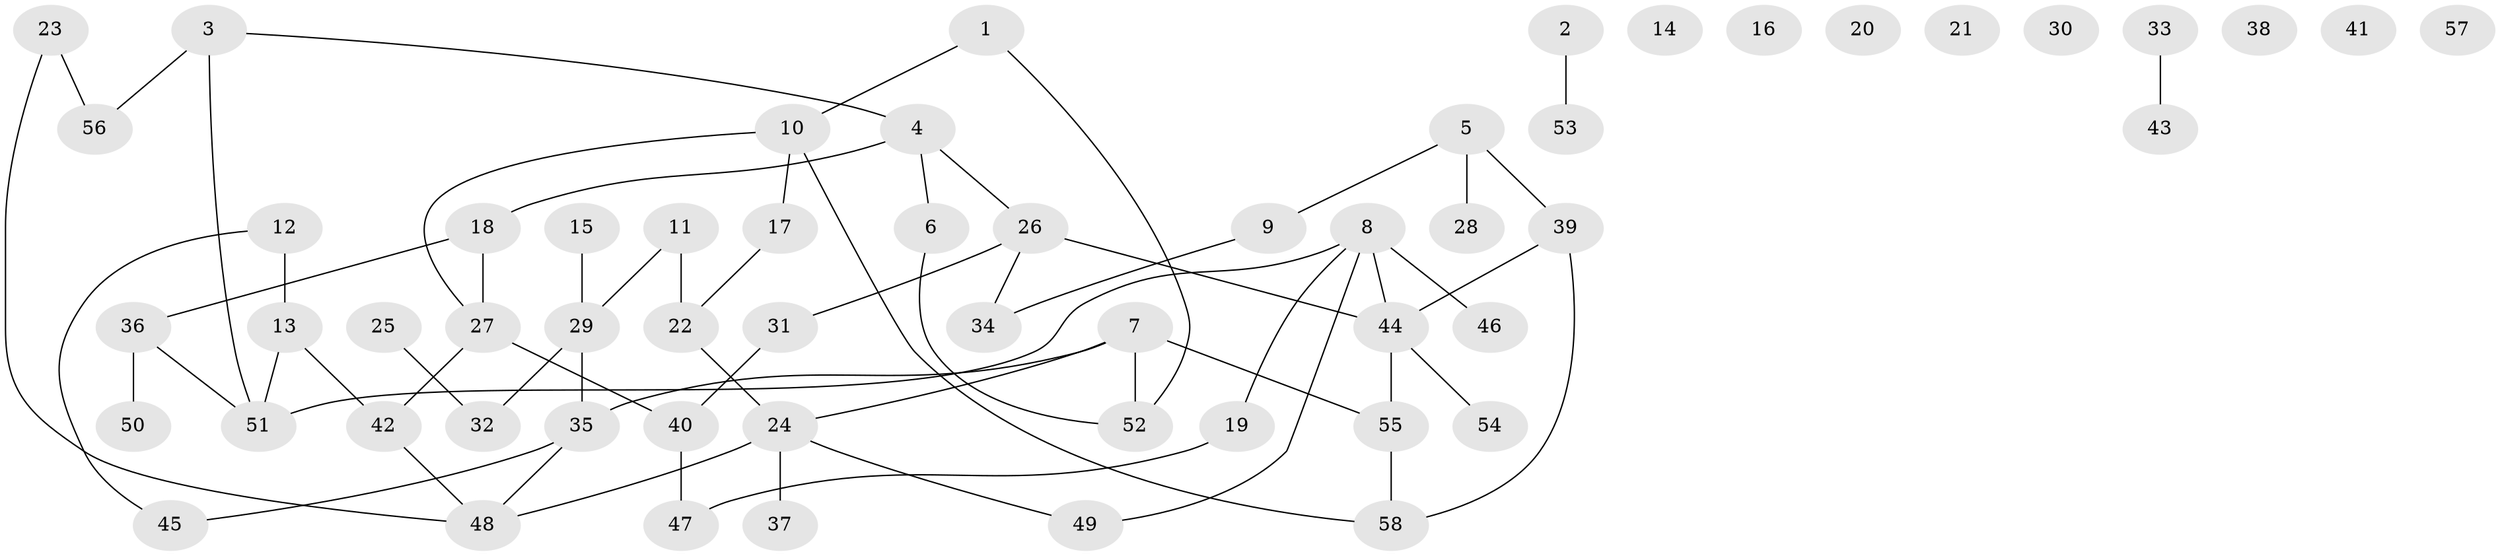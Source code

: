 // coarse degree distribution, {2: 0.23529411764705882, 0: 0.2647058823529412, 7: 0.058823529411764705, 3: 0.17647058823529413, 9: 0.029411764705882353, 5: 0.058823529411764705, 1: 0.14705882352941177, 4: 0.029411764705882353}
// Generated by graph-tools (version 1.1) at 2025/16/03/04/25 18:16:47]
// undirected, 58 vertices, 64 edges
graph export_dot {
graph [start="1"]
  node [color=gray90,style=filled];
  1;
  2;
  3;
  4;
  5;
  6;
  7;
  8;
  9;
  10;
  11;
  12;
  13;
  14;
  15;
  16;
  17;
  18;
  19;
  20;
  21;
  22;
  23;
  24;
  25;
  26;
  27;
  28;
  29;
  30;
  31;
  32;
  33;
  34;
  35;
  36;
  37;
  38;
  39;
  40;
  41;
  42;
  43;
  44;
  45;
  46;
  47;
  48;
  49;
  50;
  51;
  52;
  53;
  54;
  55;
  56;
  57;
  58;
  1 -- 10;
  1 -- 52;
  2 -- 53;
  3 -- 4;
  3 -- 51;
  3 -- 56;
  4 -- 6;
  4 -- 18;
  4 -- 26;
  5 -- 9;
  5 -- 28;
  5 -- 39;
  6 -- 52;
  7 -- 24;
  7 -- 35;
  7 -- 52;
  7 -- 55;
  8 -- 19;
  8 -- 44;
  8 -- 46;
  8 -- 49;
  8 -- 51;
  9 -- 34;
  10 -- 17;
  10 -- 27;
  10 -- 58;
  11 -- 22;
  11 -- 29;
  12 -- 13;
  12 -- 45;
  13 -- 42;
  13 -- 51;
  15 -- 29;
  17 -- 22;
  18 -- 27;
  18 -- 36;
  19 -- 47;
  22 -- 24;
  23 -- 48;
  23 -- 56;
  24 -- 37;
  24 -- 48;
  24 -- 49;
  25 -- 32;
  26 -- 31;
  26 -- 34;
  26 -- 44;
  27 -- 40;
  27 -- 42;
  29 -- 32;
  29 -- 35;
  31 -- 40;
  33 -- 43;
  35 -- 45;
  35 -- 48;
  36 -- 50;
  36 -- 51;
  39 -- 44;
  39 -- 58;
  40 -- 47;
  42 -- 48;
  44 -- 54;
  44 -- 55;
  55 -- 58;
}
